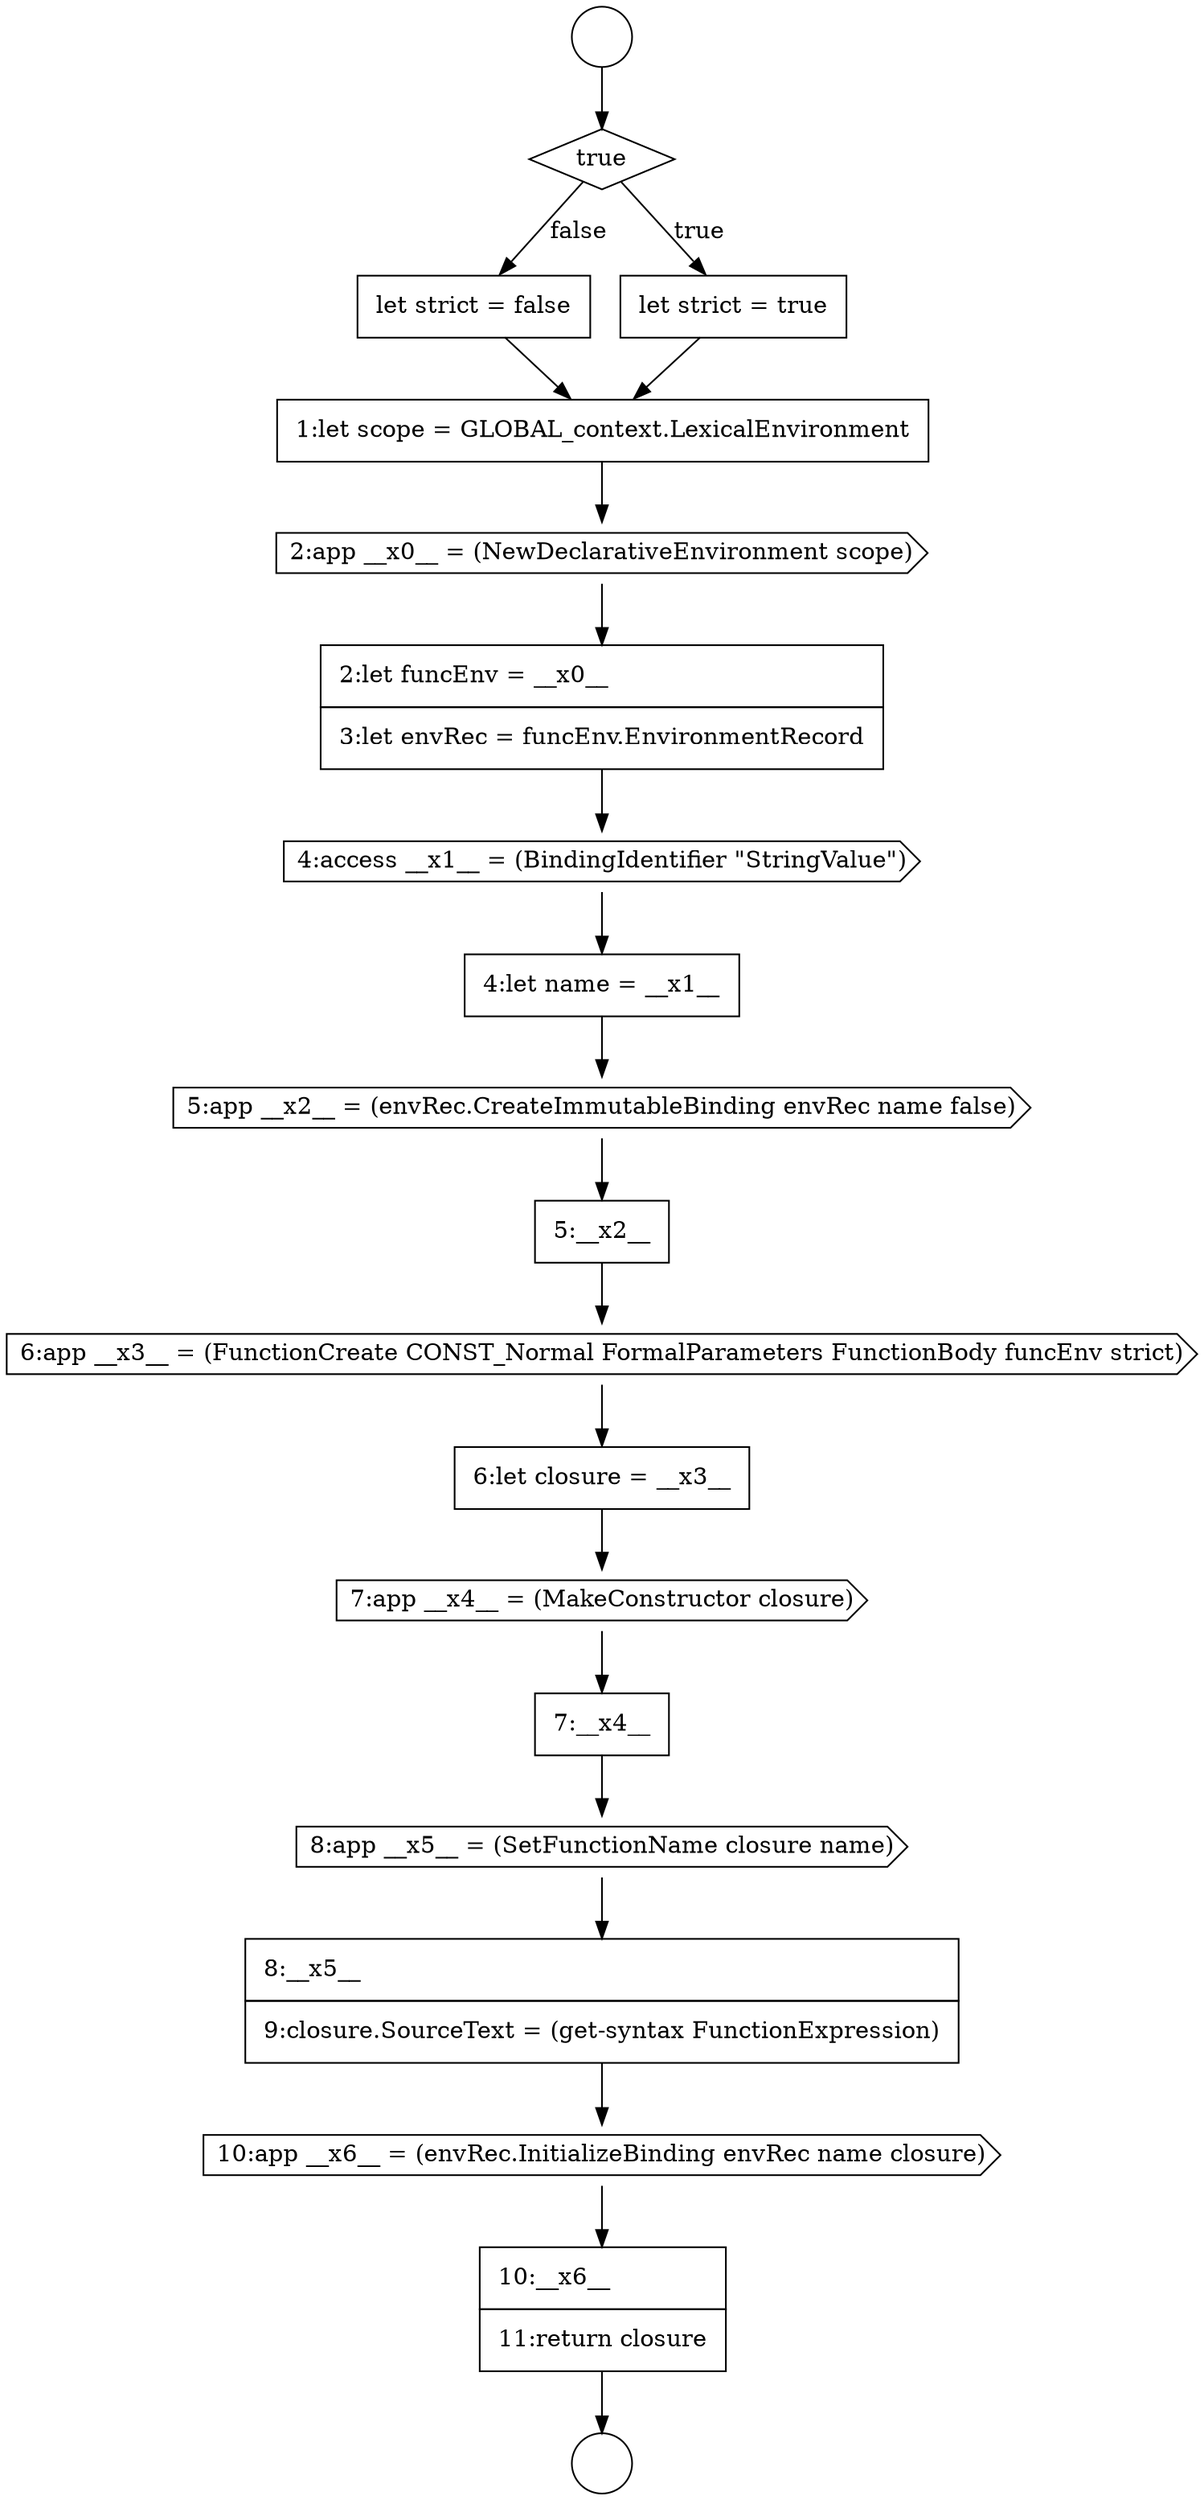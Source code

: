 digraph {
  node8507 [shape=cds, label=<<font color="black">10:app __x6__ = (envRec.InitializeBinding envRec name closure)</font>> color="black" fillcolor="white" style=filled]
  node8490 [shape=circle label=" " color="black" fillcolor="white" style=filled]
  node8504 [shape=none, margin=0, label=<<font color="black">
    <table border="0" cellborder="1" cellspacing="0" cellpadding="10">
      <tr><td align="left">7:__x4__</td></tr>
    </table>
  </font>> color="black" fillcolor="white" style=filled]
  node8508 [shape=none, margin=0, label=<<font color="black">
    <table border="0" cellborder="1" cellspacing="0" cellpadding="10">
      <tr><td align="left">10:__x6__</td></tr>
      <tr><td align="left">11:return closure</td></tr>
    </table>
  </font>> color="black" fillcolor="white" style=filled]
  node8491 [shape=diamond, label=<<font color="black">true</font>> color="black" fillcolor="white" style=filled]
  node8503 [shape=cds, label=<<font color="black">7:app __x4__ = (MakeConstructor closure)</font>> color="black" fillcolor="white" style=filled]
  node8499 [shape=cds, label=<<font color="black">5:app __x2__ = (envRec.CreateImmutableBinding envRec name false)</font>> color="black" fillcolor="white" style=filled]
  node8495 [shape=cds, label=<<font color="black">2:app __x0__ = (NewDeclarativeEnvironment scope)</font>> color="black" fillcolor="white" style=filled]
  node8502 [shape=none, margin=0, label=<<font color="black">
    <table border="0" cellborder="1" cellspacing="0" cellpadding="10">
      <tr><td align="left">6:let closure = __x3__</td></tr>
    </table>
  </font>> color="black" fillcolor="white" style=filled]
  node8505 [shape=cds, label=<<font color="black">8:app __x5__ = (SetFunctionName closure name)</font>> color="black" fillcolor="white" style=filled]
  node8489 [shape=circle label=" " color="black" fillcolor="white" style=filled]
  node8493 [shape=none, margin=0, label=<<font color="black">
    <table border="0" cellborder="1" cellspacing="0" cellpadding="10">
      <tr><td align="left">let strict = false</td></tr>
    </table>
  </font>> color="black" fillcolor="white" style=filled]
  node8500 [shape=none, margin=0, label=<<font color="black">
    <table border="0" cellborder="1" cellspacing="0" cellpadding="10">
      <tr><td align="left">5:__x2__</td></tr>
    </table>
  </font>> color="black" fillcolor="white" style=filled]
  node8494 [shape=none, margin=0, label=<<font color="black">
    <table border="0" cellborder="1" cellspacing="0" cellpadding="10">
      <tr><td align="left">1:let scope = GLOBAL_context.LexicalEnvironment</td></tr>
    </table>
  </font>> color="black" fillcolor="white" style=filled]
  node8492 [shape=none, margin=0, label=<<font color="black">
    <table border="0" cellborder="1" cellspacing="0" cellpadding="10">
      <tr><td align="left">let strict = true</td></tr>
    </table>
  </font>> color="black" fillcolor="white" style=filled]
  node8497 [shape=cds, label=<<font color="black">4:access __x1__ = (BindingIdentifier &quot;StringValue&quot;)</font>> color="black" fillcolor="white" style=filled]
  node8498 [shape=none, margin=0, label=<<font color="black">
    <table border="0" cellborder="1" cellspacing="0" cellpadding="10">
      <tr><td align="left">4:let name = __x1__</td></tr>
    </table>
  </font>> color="black" fillcolor="white" style=filled]
  node8496 [shape=none, margin=0, label=<<font color="black">
    <table border="0" cellborder="1" cellspacing="0" cellpadding="10">
      <tr><td align="left">2:let funcEnv = __x0__</td></tr>
      <tr><td align="left">3:let envRec = funcEnv.EnvironmentRecord</td></tr>
    </table>
  </font>> color="black" fillcolor="white" style=filled]
  node8506 [shape=none, margin=0, label=<<font color="black">
    <table border="0" cellborder="1" cellspacing="0" cellpadding="10">
      <tr><td align="left">8:__x5__</td></tr>
      <tr><td align="left">9:closure.SourceText = (get-syntax FunctionExpression)</td></tr>
    </table>
  </font>> color="black" fillcolor="white" style=filled]
  node8501 [shape=cds, label=<<font color="black">6:app __x3__ = (FunctionCreate CONST_Normal FormalParameters FunctionBody funcEnv strict)</font>> color="black" fillcolor="white" style=filled]
  node8499 -> node8500 [ color="black"]
  node8491 -> node8492 [label=<<font color="black">true</font>> color="black"]
  node8491 -> node8493 [label=<<font color="black">false</font>> color="black"]
  node8504 -> node8505 [ color="black"]
  node8496 -> node8497 [ color="black"]
  node8495 -> node8496 [ color="black"]
  node8493 -> node8494 [ color="black"]
  node8489 -> node8491 [ color="black"]
  node8502 -> node8503 [ color="black"]
  node8506 -> node8507 [ color="black"]
  node8497 -> node8498 [ color="black"]
  node8505 -> node8506 [ color="black"]
  node8498 -> node8499 [ color="black"]
  node8507 -> node8508 [ color="black"]
  node8501 -> node8502 [ color="black"]
  node8503 -> node8504 [ color="black"]
  node8492 -> node8494 [ color="black"]
  node8508 -> node8490 [ color="black"]
  node8500 -> node8501 [ color="black"]
  node8494 -> node8495 [ color="black"]
}
